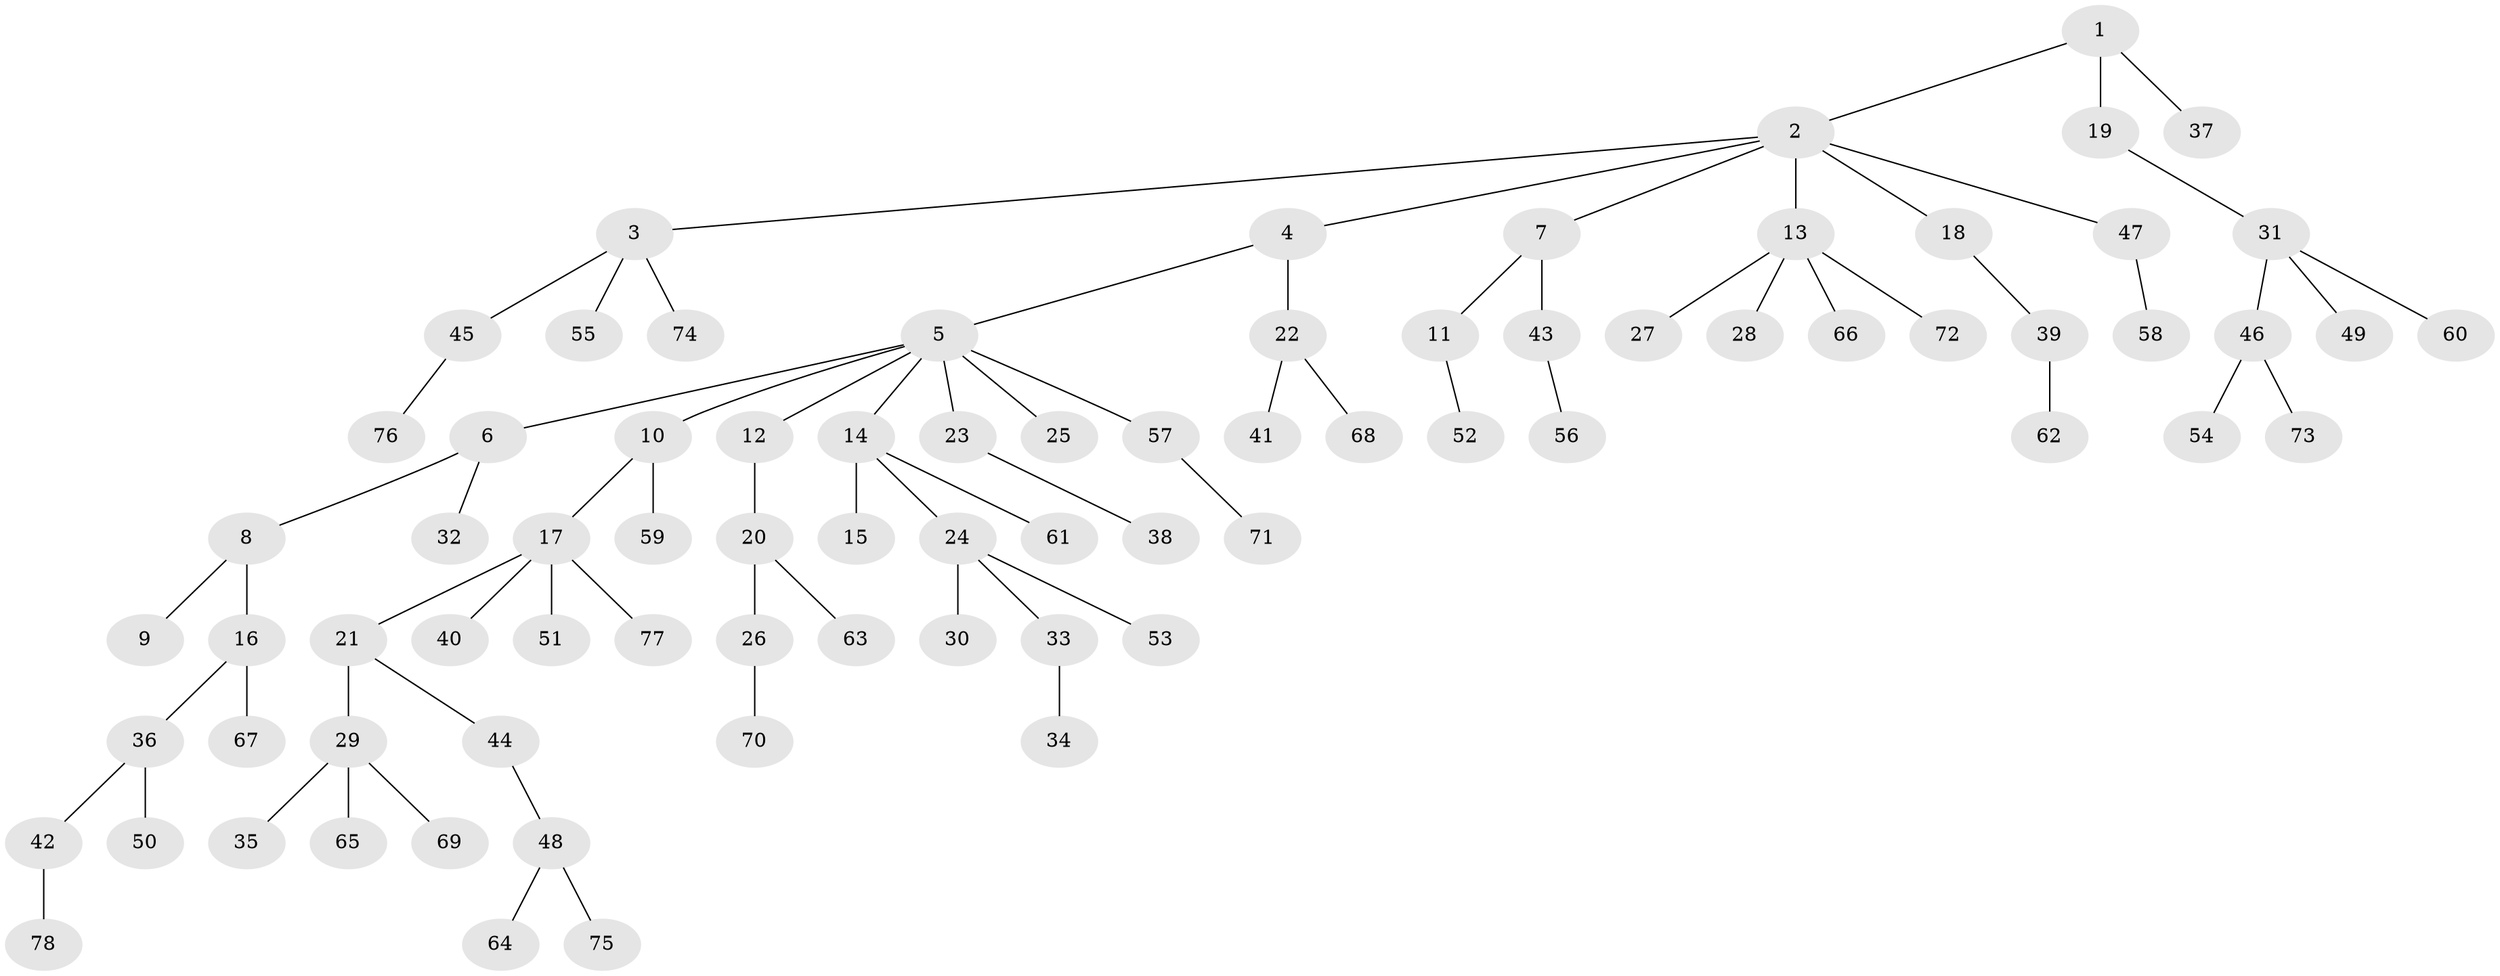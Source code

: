 // Generated by graph-tools (version 1.1) at 2025/26/03/09/25 03:26:28]
// undirected, 78 vertices, 77 edges
graph export_dot {
graph [start="1"]
  node [color=gray90,style=filled];
  1;
  2;
  3;
  4;
  5;
  6;
  7;
  8;
  9;
  10;
  11;
  12;
  13;
  14;
  15;
  16;
  17;
  18;
  19;
  20;
  21;
  22;
  23;
  24;
  25;
  26;
  27;
  28;
  29;
  30;
  31;
  32;
  33;
  34;
  35;
  36;
  37;
  38;
  39;
  40;
  41;
  42;
  43;
  44;
  45;
  46;
  47;
  48;
  49;
  50;
  51;
  52;
  53;
  54;
  55;
  56;
  57;
  58;
  59;
  60;
  61;
  62;
  63;
  64;
  65;
  66;
  67;
  68;
  69;
  70;
  71;
  72;
  73;
  74;
  75;
  76;
  77;
  78;
  1 -- 2;
  1 -- 19;
  1 -- 37;
  2 -- 3;
  2 -- 4;
  2 -- 7;
  2 -- 13;
  2 -- 18;
  2 -- 47;
  3 -- 45;
  3 -- 55;
  3 -- 74;
  4 -- 5;
  4 -- 22;
  5 -- 6;
  5 -- 10;
  5 -- 12;
  5 -- 14;
  5 -- 23;
  5 -- 25;
  5 -- 57;
  6 -- 8;
  6 -- 32;
  7 -- 11;
  7 -- 43;
  8 -- 9;
  8 -- 16;
  10 -- 17;
  10 -- 59;
  11 -- 52;
  12 -- 20;
  13 -- 27;
  13 -- 28;
  13 -- 66;
  13 -- 72;
  14 -- 15;
  14 -- 24;
  14 -- 61;
  16 -- 36;
  16 -- 67;
  17 -- 21;
  17 -- 40;
  17 -- 51;
  17 -- 77;
  18 -- 39;
  19 -- 31;
  20 -- 26;
  20 -- 63;
  21 -- 29;
  21 -- 44;
  22 -- 41;
  22 -- 68;
  23 -- 38;
  24 -- 30;
  24 -- 33;
  24 -- 53;
  26 -- 70;
  29 -- 35;
  29 -- 65;
  29 -- 69;
  31 -- 46;
  31 -- 49;
  31 -- 60;
  33 -- 34;
  36 -- 42;
  36 -- 50;
  39 -- 62;
  42 -- 78;
  43 -- 56;
  44 -- 48;
  45 -- 76;
  46 -- 54;
  46 -- 73;
  47 -- 58;
  48 -- 64;
  48 -- 75;
  57 -- 71;
}
